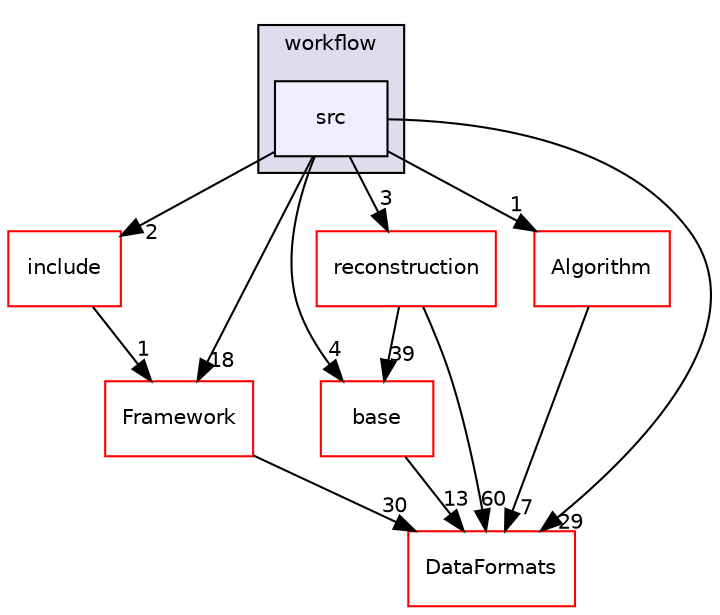 digraph "/home/travis/build/AliceO2Group/AliceO2/Detectors/TPC/workflow/src" {
  bgcolor=transparent;
  compound=true
  node [ fontsize="10", fontname="Helvetica"];
  edge [ labelfontsize="10", labelfontname="Helvetica"];
  subgraph clusterdir_9cc61f72f781098a662027b321784562 {
    graph [ bgcolor="#ddddee", pencolor="black", label="workflow" fontname="Helvetica", fontsize="10", URL="dir_9cc61f72f781098a662027b321784562.html"]
  dir_e9646061f272132c5cb2e771d1ee355f [shape=box, label="src", style="filled", fillcolor="#eeeeff", pencolor="black", URL="dir_e9646061f272132c5cb2e771d1ee355f.html"];
  }
  dir_1ccc0e6feb2a9e42d8edde27429c6d63 [shape=box label="include" color="red" URL="dir_1ccc0e6feb2a9e42d8edde27429c6d63.html"];
  dir_677b030cc750909e4cd27413873678d8 [shape=box label="base" color="red" URL="dir_677b030cc750909e4cd27413873678d8.html"];
  dir_a5de047958dd458e809773c6ffaa8478 [shape=box label="reconstruction" color="red" URL="dir_a5de047958dd458e809773c6ffaa8478.html"];
  dir_8ba487e25de5ee77e05e9dce7582cb98 [shape=box label="Algorithm" color="red" URL="dir_8ba487e25de5ee77e05e9dce7582cb98.html"];
  dir_bcbb2cf9a3d3d83e5515c82071a07177 [shape=box label="Framework" color="red" URL="dir_bcbb2cf9a3d3d83e5515c82071a07177.html"];
  dir_2171f7ec022c5423887b07c69b2f5b48 [shape=box label="DataFormats" color="red" URL="dir_2171f7ec022c5423887b07c69b2f5b48.html"];
  dir_e9646061f272132c5cb2e771d1ee355f->dir_1ccc0e6feb2a9e42d8edde27429c6d63 [headlabel="2", labeldistance=1.5 headhref="dir_000356_000354.html"];
  dir_e9646061f272132c5cb2e771d1ee355f->dir_677b030cc750909e4cd27413873678d8 [headlabel="4", labeldistance=1.5 headhref="dir_000356_000225.html"];
  dir_e9646061f272132c5cb2e771d1ee355f->dir_a5de047958dd458e809773c6ffaa8478 [headlabel="3", labeldistance=1.5 headhref="dir_000356_000272.html"];
  dir_e9646061f272132c5cb2e771d1ee355f->dir_8ba487e25de5ee77e05e9dce7582cb98 [headlabel="1", labeldistance=1.5 headhref="dir_000356_000000.html"];
  dir_e9646061f272132c5cb2e771d1ee355f->dir_bcbb2cf9a3d3d83e5515c82071a07177 [headlabel="18", labeldistance=1.5 headhref="dir_000356_000037.html"];
  dir_e9646061f272132c5cb2e771d1ee355f->dir_2171f7ec022c5423887b07c69b2f5b48 [headlabel="29", labeldistance=1.5 headhref="dir_000356_000056.html"];
  dir_1ccc0e6feb2a9e42d8edde27429c6d63->dir_bcbb2cf9a3d3d83e5515c82071a07177 [headlabel="1", labeldistance=1.5 headhref="dir_000354_000037.html"];
  dir_677b030cc750909e4cd27413873678d8->dir_2171f7ec022c5423887b07c69b2f5b48 [headlabel="13", labeldistance=1.5 headhref="dir_000225_000056.html"];
  dir_a5de047958dd458e809773c6ffaa8478->dir_677b030cc750909e4cd27413873678d8 [headlabel="39", labeldistance=1.5 headhref="dir_000272_000225.html"];
  dir_a5de047958dd458e809773c6ffaa8478->dir_2171f7ec022c5423887b07c69b2f5b48 [headlabel="60", labeldistance=1.5 headhref="dir_000272_000056.html"];
  dir_8ba487e25de5ee77e05e9dce7582cb98->dir_2171f7ec022c5423887b07c69b2f5b48 [headlabel="7", labeldistance=1.5 headhref="dir_000000_000056.html"];
  dir_bcbb2cf9a3d3d83e5515c82071a07177->dir_2171f7ec022c5423887b07c69b2f5b48 [headlabel="30", labeldistance=1.5 headhref="dir_000037_000056.html"];
}

